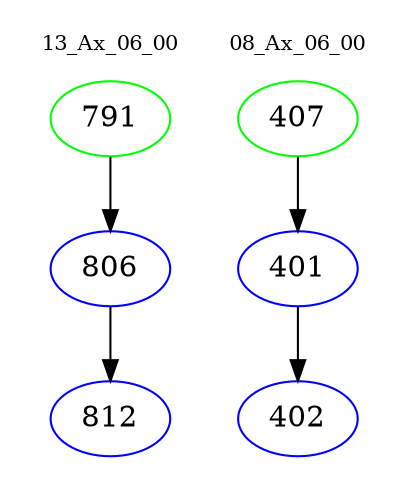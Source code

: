 digraph{
subgraph cluster_0 {
color = white
label = "13_Ax_06_00";
fontsize=10;
T0_791 [label="791", color="green"]
T0_791 -> T0_806 [color="black"]
T0_806 [label="806", color="blue"]
T0_806 -> T0_812 [color="black"]
T0_812 [label="812", color="blue"]
}
subgraph cluster_1 {
color = white
label = "08_Ax_06_00";
fontsize=10;
T1_407 [label="407", color="green"]
T1_407 -> T1_401 [color="black"]
T1_401 [label="401", color="blue"]
T1_401 -> T1_402 [color="black"]
T1_402 [label="402", color="blue"]
}
}
